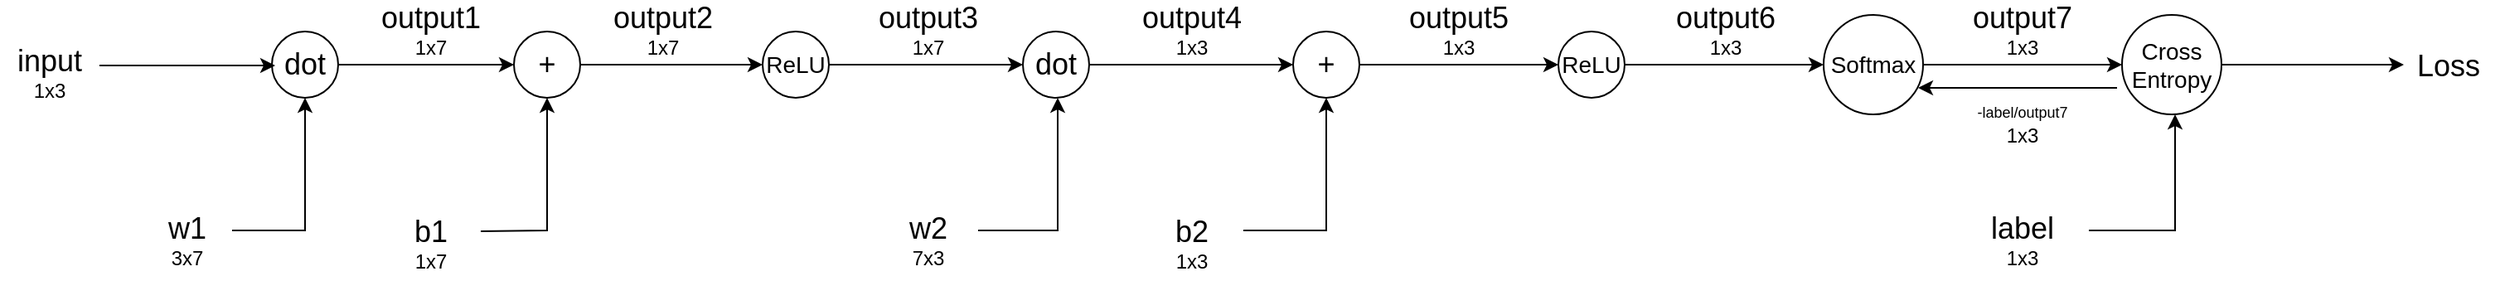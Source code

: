 <mxfile version="16.1.2" type="device"><diagram id="Tm-WChOKWdAvTCXuEKlJ" name="第 1 页"><mxGraphModel dx="1065" dy="541" grid="1" gridSize="10" guides="1" tooltips="1" connect="1" arrows="1" fold="1" page="1" pageScale="1" pageWidth="827" pageHeight="1169" math="0" shadow="0"><root><mxCell id="0"/><mxCell id="1" parent="0"/><mxCell id="89ETWb2CuoaAz4rkt_IL-8" style="edgeStyle=orthogonalEdgeStyle;rounded=0;orthogonalLoop=1;jettySize=auto;html=1;entryX=0;entryY=0.5;entryDx=0;entryDy=0;fontSize=18;" edge="1" parent="1" source="89ETWb2CuoaAz4rkt_IL-1" target="89ETWb2CuoaAz4rkt_IL-6"><mxGeometry relative="1" as="geometry"/></mxCell><mxCell id="89ETWb2CuoaAz4rkt_IL-1" value="&lt;font style=&quot;font-size: 18px&quot;&gt;dot&lt;/font&gt;" style="ellipse;whiteSpace=wrap;html=1;aspect=fixed;" vertex="1" parent="1"><mxGeometry x="334" y="260" width="40" height="40" as="geometry"/></mxCell><mxCell id="89ETWb2CuoaAz4rkt_IL-3" value="&lt;font&gt;&lt;span style=&quot;font-size: 18px&quot;&gt;input&lt;/span&gt;&lt;br&gt;&lt;font style=&quot;font-size: 12px&quot;&gt;1x3&lt;/font&gt;&lt;br&gt;&lt;/font&gt;" style="text;html=1;strokeColor=none;fillColor=none;align=center;verticalAlign=middle;whiteSpace=wrap;rounded=0;" vertex="1" parent="1"><mxGeometry x="170" y="270" width="60" height="30" as="geometry"/></mxCell><mxCell id="89ETWb2CuoaAz4rkt_IL-5" value="&lt;span style=&quot;font-size: 18px&quot;&gt;w1&lt;/span&gt;&lt;br&gt;&lt;font style=&quot;font-size: 12px&quot;&gt;3x7&lt;/font&gt;" style="text;html=1;strokeColor=none;fillColor=none;align=center;verticalAlign=middle;whiteSpace=wrap;rounded=0;" vertex="1" parent="1"><mxGeometry x="253" y="371" width="60" height="30" as="geometry"/></mxCell><mxCell id="89ETWb2CuoaAz4rkt_IL-12" style="edgeStyle=orthogonalEdgeStyle;rounded=0;orthogonalLoop=1;jettySize=auto;html=1;entryX=0;entryY=0.5;entryDx=0;entryDy=0;fontSize=14;" edge="1" parent="1" source="89ETWb2CuoaAz4rkt_IL-6" target="89ETWb2CuoaAz4rkt_IL-11"><mxGeometry relative="1" as="geometry"/></mxCell><mxCell id="89ETWb2CuoaAz4rkt_IL-6" value="&lt;font style=&quot;font-size: 18px&quot;&gt;+&lt;br&gt;&lt;/font&gt;" style="ellipse;whiteSpace=wrap;html=1;aspect=fixed;" vertex="1" parent="1"><mxGeometry x="480" y="260" width="40" height="40" as="geometry"/></mxCell><mxCell id="89ETWb2CuoaAz4rkt_IL-9" value="" style="endArrow=classic;html=1;rounded=0;fontSize=18;entryX=0.5;entryY=1;entryDx=0;entryDy=0;exitX=1;exitY=0.25;exitDx=0;exitDy=0;" edge="1" parent="1" source="89ETWb2CuoaAz4rkt_IL-10" target="89ETWb2CuoaAz4rkt_IL-6"><mxGeometry width="50" height="50" relative="1" as="geometry"><mxPoint x="470" y="380" as="sourcePoint"/><mxPoint x="510" y="440" as="targetPoint"/><Array as="points"><mxPoint x="500" y="380"/></Array></mxGeometry></mxCell><mxCell id="89ETWb2CuoaAz4rkt_IL-10" value="&lt;span style=&quot;font-size: 18px&quot;&gt;b1&lt;/span&gt;&lt;br&gt;&lt;font style=&quot;font-size: 12px&quot;&gt;1x7&lt;/font&gt;" style="text;html=1;strokeColor=none;fillColor=none;align=center;verticalAlign=middle;whiteSpace=wrap;rounded=0;" vertex="1" parent="1"><mxGeometry x="400" y="373" width="60" height="30" as="geometry"/></mxCell><mxCell id="89ETWb2CuoaAz4rkt_IL-15" style="edgeStyle=orthogonalEdgeStyle;rounded=0;orthogonalLoop=1;jettySize=auto;html=1;entryX=0;entryY=0.5;entryDx=0;entryDy=0;fontSize=14;" edge="1" parent="1" source="89ETWb2CuoaAz4rkt_IL-11" target="89ETWb2CuoaAz4rkt_IL-13"><mxGeometry relative="1" as="geometry"/></mxCell><mxCell id="89ETWb2CuoaAz4rkt_IL-11" value="&lt;font&gt;&lt;font style=&quot;font-size: 14px&quot;&gt;ReLU&lt;/font&gt;&lt;br&gt;&lt;/font&gt;" style="ellipse;whiteSpace=wrap;html=1;aspect=fixed;" vertex="1" parent="1"><mxGeometry x="630" y="260" width="40" height="40" as="geometry"/></mxCell><mxCell id="89ETWb2CuoaAz4rkt_IL-20" style="edgeStyle=orthogonalEdgeStyle;rounded=0;orthogonalLoop=1;jettySize=auto;html=1;fontSize=14;" edge="1" parent="1" source="89ETWb2CuoaAz4rkt_IL-13" target="89ETWb2CuoaAz4rkt_IL-19"><mxGeometry relative="1" as="geometry"/></mxCell><mxCell id="89ETWb2CuoaAz4rkt_IL-13" value="&lt;font style=&quot;font-size: 18px&quot;&gt;dot&lt;br&gt;&lt;/font&gt;" style="ellipse;whiteSpace=wrap;html=1;aspect=fixed;" vertex="1" parent="1"><mxGeometry x="787" y="260" width="40" height="40" as="geometry"/></mxCell><mxCell id="89ETWb2CuoaAz4rkt_IL-17" value="&lt;span style=&quot;font-size: 18px&quot;&gt;w2&lt;/span&gt;&lt;br&gt;&lt;font style=&quot;font-size: 12px&quot;&gt;7x3&lt;/font&gt;" style="text;html=1;strokeColor=none;fillColor=none;align=center;verticalAlign=middle;whiteSpace=wrap;rounded=0;" vertex="1" parent="1"><mxGeometry x="700" y="371" width="60" height="30" as="geometry"/></mxCell><mxCell id="89ETWb2CuoaAz4rkt_IL-18" style="edgeStyle=orthogonalEdgeStyle;rounded=0;orthogonalLoop=1;jettySize=auto;html=1;exitX=0.5;exitY=1;exitDx=0;exitDy=0;fontSize=14;" edge="1" parent="1" source="89ETWb2CuoaAz4rkt_IL-17" target="89ETWb2CuoaAz4rkt_IL-17"><mxGeometry relative="1" as="geometry"/></mxCell><mxCell id="89ETWb2CuoaAz4rkt_IL-24" style="edgeStyle=orthogonalEdgeStyle;rounded=0;orthogonalLoop=1;jettySize=auto;html=1;entryX=0;entryY=0.5;entryDx=0;entryDy=0;fontSize=14;" edge="1" parent="1" source="89ETWb2CuoaAz4rkt_IL-19" target="89ETWb2CuoaAz4rkt_IL-23"><mxGeometry relative="1" as="geometry"/></mxCell><mxCell id="89ETWb2CuoaAz4rkt_IL-19" value="&lt;font style=&quot;font-size: 18px&quot;&gt;+&lt;br&gt;&lt;/font&gt;" style="ellipse;whiteSpace=wrap;html=1;aspect=fixed;" vertex="1" parent="1"><mxGeometry x="950" y="260" width="40" height="40" as="geometry"/></mxCell><mxCell id="89ETWb2CuoaAz4rkt_IL-21" value="" style="endArrow=classic;html=1;rounded=0;fontSize=18;entryX=0.5;entryY=1;entryDx=0;entryDy=0;" edge="1" parent="1"><mxGeometry width="50" height="50" relative="1" as="geometry"><mxPoint x="920" y="380" as="sourcePoint"/><mxPoint x="970" y="300" as="targetPoint"/><Array as="points"><mxPoint x="970" y="380"/><mxPoint x="970" y="340"/></Array></mxGeometry></mxCell><mxCell id="89ETWb2CuoaAz4rkt_IL-22" value="&lt;span style=&quot;font-size: 18px&quot;&gt;b2&lt;/span&gt;&lt;br&gt;&lt;font style=&quot;font-size: 12px&quot;&gt;1x3&lt;/font&gt;" style="text;html=1;strokeColor=none;fillColor=none;align=center;verticalAlign=middle;whiteSpace=wrap;rounded=0;" vertex="1" parent="1"><mxGeometry x="859" y="373" width="60" height="30" as="geometry"/></mxCell><mxCell id="89ETWb2CuoaAz4rkt_IL-26" style="edgeStyle=orthogonalEdgeStyle;rounded=0;orthogonalLoop=1;jettySize=auto;html=1;entryX=0;entryY=0.5;entryDx=0;entryDy=0;fontSize=14;" edge="1" parent="1" source="89ETWb2CuoaAz4rkt_IL-23" target="89ETWb2CuoaAz4rkt_IL-25"><mxGeometry relative="1" as="geometry"/></mxCell><mxCell id="89ETWb2CuoaAz4rkt_IL-23" value="&lt;font&gt;&lt;font style=&quot;font-size: 14px&quot;&gt;ReLU&lt;/font&gt;&lt;br&gt;&lt;/font&gt;" style="ellipse;whiteSpace=wrap;html=1;aspect=fixed;" vertex="1" parent="1"><mxGeometry x="1110" y="260" width="40" height="40" as="geometry"/></mxCell><mxCell id="89ETWb2CuoaAz4rkt_IL-27" style="edgeStyle=orthogonalEdgeStyle;rounded=0;orthogonalLoop=1;jettySize=auto;html=1;fontSize=14;" edge="1" parent="1" source="89ETWb2CuoaAz4rkt_IL-25"><mxGeometry relative="1" as="geometry"><mxPoint x="1450" y="280" as="targetPoint"/></mxGeometry></mxCell><mxCell id="89ETWb2CuoaAz4rkt_IL-25" value="&lt;font&gt;&lt;font style=&quot;font-size: 14px&quot;&gt;Softmax&lt;/font&gt;&lt;br&gt;&lt;/font&gt;" style="ellipse;whiteSpace=wrap;html=1;aspect=fixed;" vertex="1" parent="1"><mxGeometry x="1270" y="250" width="60" height="60" as="geometry"/></mxCell><mxCell id="89ETWb2CuoaAz4rkt_IL-29" value="" style="endArrow=classic;html=1;rounded=0;fontSize=12;" edge="1" parent="1"><mxGeometry width="50" height="50" relative="1" as="geometry"><mxPoint x="1447" y="294" as="sourcePoint"/><mxPoint x="1327" y="294" as="targetPoint"/></mxGeometry></mxCell><mxCell id="89ETWb2CuoaAz4rkt_IL-32" style="edgeStyle=orthogonalEdgeStyle;rounded=0;orthogonalLoop=1;jettySize=auto;html=1;fontSize=12;" edge="1" parent="1" source="89ETWb2CuoaAz4rkt_IL-31"><mxGeometry relative="1" as="geometry"><mxPoint x="1620" y="280" as="targetPoint"/></mxGeometry></mxCell><mxCell id="89ETWb2CuoaAz4rkt_IL-31" value="&lt;font&gt;&lt;font style=&quot;font-size: 14px&quot;&gt;Cross Entropy&lt;/font&gt;&lt;br&gt;&lt;/font&gt;" style="ellipse;whiteSpace=wrap;html=1;aspect=fixed;" vertex="1" parent="1"><mxGeometry x="1450" y="250" width="60" height="60" as="geometry"/></mxCell><mxCell id="89ETWb2CuoaAz4rkt_IL-33" value="&lt;span style=&quot;font-size: 18px&quot;&gt;Loss&lt;/span&gt;" style="text;html=1;strokeColor=none;fillColor=none;align=center;verticalAlign=middle;whiteSpace=wrap;rounded=0;" vertex="1" parent="1"><mxGeometry x="1617" y="266" width="60" height="30" as="geometry"/></mxCell><mxCell id="89ETWb2CuoaAz4rkt_IL-34" value="" style="endArrow=classic;html=1;rounded=0;fontSize=18;entryX=0.5;entryY=1;entryDx=0;entryDy=0;" edge="1" parent="1" target="89ETWb2CuoaAz4rkt_IL-1"><mxGeometry width="50" height="50" relative="1" as="geometry"><mxPoint x="310" y="380" as="sourcePoint"/><mxPoint x="354" y="300" as="targetPoint"/><Array as="points"><mxPoint x="354" y="380"/></Array></mxGeometry></mxCell><mxCell id="89ETWb2CuoaAz4rkt_IL-35" style="edgeStyle=orthogonalEdgeStyle;rounded=0;orthogonalLoop=1;jettySize=auto;html=1;entryX=0;entryY=0.5;entryDx=0;entryDy=0;fontSize=18;" edge="1" parent="1"><mxGeometry relative="1" as="geometry"><mxPoint x="230" y="280.5" as="sourcePoint"/><mxPoint x="336" y="280.5" as="targetPoint"/></mxGeometry></mxCell><mxCell id="89ETWb2CuoaAz4rkt_IL-36" value="" style="endArrow=classic;html=1;rounded=0;fontSize=18;entryX=0.5;entryY=1;entryDx=0;entryDy=0;" edge="1" parent="1"><mxGeometry width="50" height="50" relative="1" as="geometry"><mxPoint x="760" y="380" as="sourcePoint"/><mxPoint x="808" y="300" as="targetPoint"/><Array as="points"><mxPoint x="808" y="380"/><mxPoint x="808" y="340"/></Array></mxGeometry></mxCell><mxCell id="89ETWb2CuoaAz4rkt_IL-37" value="" style="endArrow=classic;html=1;rounded=0;fontSize=18;entryX=0.5;entryY=1;entryDx=0;entryDy=0;" edge="1" parent="1"><mxGeometry width="50" height="50" relative="1" as="geometry"><mxPoint x="1430" y="380" as="sourcePoint"/><mxPoint x="1482" y="310" as="targetPoint"/><Array as="points"><mxPoint x="1482" y="380"/><mxPoint x="1482" y="350"/></Array></mxGeometry></mxCell><mxCell id="89ETWb2CuoaAz4rkt_IL-38" value="&lt;span style=&quot;font-size: 18px&quot;&gt;label&lt;/span&gt;&lt;br&gt;&lt;font style=&quot;font-size: 12px&quot;&gt;1x3&lt;/font&gt;" style="text;html=1;strokeColor=none;fillColor=none;align=center;verticalAlign=middle;whiteSpace=wrap;rounded=0;" vertex="1" parent="1"><mxGeometry x="1360" y="371" width="60" height="30" as="geometry"/></mxCell><mxCell id="89ETWb2CuoaAz4rkt_IL-40" value="&lt;font&gt;&lt;span style=&quot;font-size: 18px&quot;&gt;output1&lt;/span&gt;&lt;br&gt;&lt;font style=&quot;font-size: 12px&quot;&gt;1x7&lt;/font&gt;&lt;br&gt;&lt;/font&gt;" style="text;html=1;strokeColor=none;fillColor=none;align=center;verticalAlign=middle;whiteSpace=wrap;rounded=0;" vertex="1" parent="1"><mxGeometry x="400" y="244" width="60" height="30" as="geometry"/></mxCell><mxCell id="89ETWb2CuoaAz4rkt_IL-41" value="&lt;font&gt;&lt;span style=&quot;font-size: 18px&quot;&gt;output2&lt;/span&gt;&lt;br&gt;&lt;font style=&quot;font-size: 12px&quot;&gt;1x7&lt;/font&gt;&lt;br&gt;&lt;/font&gt;" style="text;html=1;strokeColor=none;fillColor=none;align=center;verticalAlign=middle;whiteSpace=wrap;rounded=0;" vertex="1" parent="1"><mxGeometry x="540" y="244" width="60" height="30" as="geometry"/></mxCell><mxCell id="89ETWb2CuoaAz4rkt_IL-42" value="&lt;font&gt;&lt;span style=&quot;font-size: 18px&quot;&gt;output3&lt;/span&gt;&lt;br&gt;&lt;font style=&quot;font-size: 12px&quot;&gt;1x7&lt;/font&gt;&lt;br&gt;&lt;/font&gt;" style="text;html=1;strokeColor=none;fillColor=none;align=center;verticalAlign=middle;whiteSpace=wrap;rounded=0;" vertex="1" parent="1"><mxGeometry x="700" y="244" width="60" height="30" as="geometry"/></mxCell><mxCell id="89ETWb2CuoaAz4rkt_IL-43" value="&lt;font&gt;&lt;span style=&quot;font-size: 18px&quot;&gt;output4&lt;/span&gt;&lt;br&gt;&lt;font style=&quot;font-size: 12px&quot;&gt;1x3&lt;/font&gt;&lt;br&gt;&lt;/font&gt;" style="text;html=1;strokeColor=none;fillColor=none;align=center;verticalAlign=middle;whiteSpace=wrap;rounded=0;" vertex="1" parent="1"><mxGeometry x="859" y="244" width="60" height="30" as="geometry"/></mxCell><mxCell id="89ETWb2CuoaAz4rkt_IL-44" value="&lt;font&gt;&lt;span style=&quot;font-size: 18px&quot;&gt;output5&lt;/span&gt;&lt;br&gt;&lt;font style=&quot;font-size: 12px&quot;&gt;1x3&lt;/font&gt;&lt;br&gt;&lt;/font&gt;" style="text;html=1;strokeColor=none;fillColor=none;align=center;verticalAlign=middle;whiteSpace=wrap;rounded=0;" vertex="1" parent="1"><mxGeometry x="1020" y="244" width="60" height="30" as="geometry"/></mxCell><mxCell id="89ETWb2CuoaAz4rkt_IL-45" value="&lt;font&gt;&lt;span style=&quot;font-size: 18px&quot;&gt;output6&lt;/span&gt;&lt;br&gt;&lt;font style=&quot;font-size: 12px&quot;&gt;1x3&lt;/font&gt;&lt;br&gt;&lt;/font&gt;" style="text;html=1;strokeColor=none;fillColor=none;align=center;verticalAlign=middle;whiteSpace=wrap;rounded=0;" vertex="1" parent="1"><mxGeometry x="1181" y="244" width="60" height="30" as="geometry"/></mxCell><mxCell id="89ETWb2CuoaAz4rkt_IL-46" value="&lt;font&gt;&lt;span style=&quot;font-size: 18px&quot;&gt;output7&lt;/span&gt;&lt;br&gt;&lt;font style=&quot;font-size: 12px&quot;&gt;1x3&lt;/font&gt;&lt;br&gt;&lt;/font&gt;" style="text;html=1;strokeColor=none;fillColor=none;align=center;verticalAlign=middle;whiteSpace=wrap;rounded=0;" vertex="1" parent="1"><mxGeometry x="1360" y="244" width="60" height="30" as="geometry"/></mxCell><mxCell id="89ETWb2CuoaAz4rkt_IL-48" value="&lt;font&gt;&lt;font style=&quot;font-size: 9px&quot;&gt;-label/output7&lt;/font&gt;&lt;br&gt;&lt;font style=&quot;font-size: 12px&quot;&gt;1x3&lt;/font&gt;&lt;br&gt;&lt;/font&gt;" style="text;html=1;strokeColor=none;fillColor=none;align=center;verticalAlign=middle;whiteSpace=wrap;rounded=0;" vertex="1" parent="1"><mxGeometry x="1360" y="300" width="60" height="30" as="geometry"/></mxCell></root></mxGraphModel></diagram></mxfile>